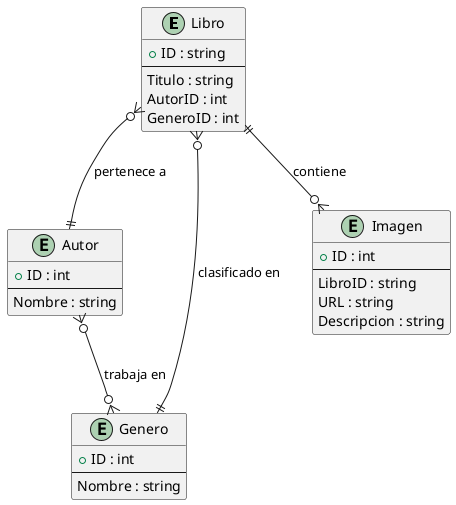 @startuml
entity Libro {
+ID : string
--
Titulo : string
AutorID : int
GeneroID : int
}

entity Autor {
+ID : int
--
Nombre : string
}

entity Genero {
+ID : int
--
Nombre : string
}

entity Imagen {
+ID : int
--
LibroID : string
URL : string
Descripcion : string
}

Libro }o--|| Autor : pertenece a
Libro }o--|| Genero : clasificado en
Libro ||--o{ Imagen : contiene
Autor }o--o{ Genero : trabaja en

@enduml
